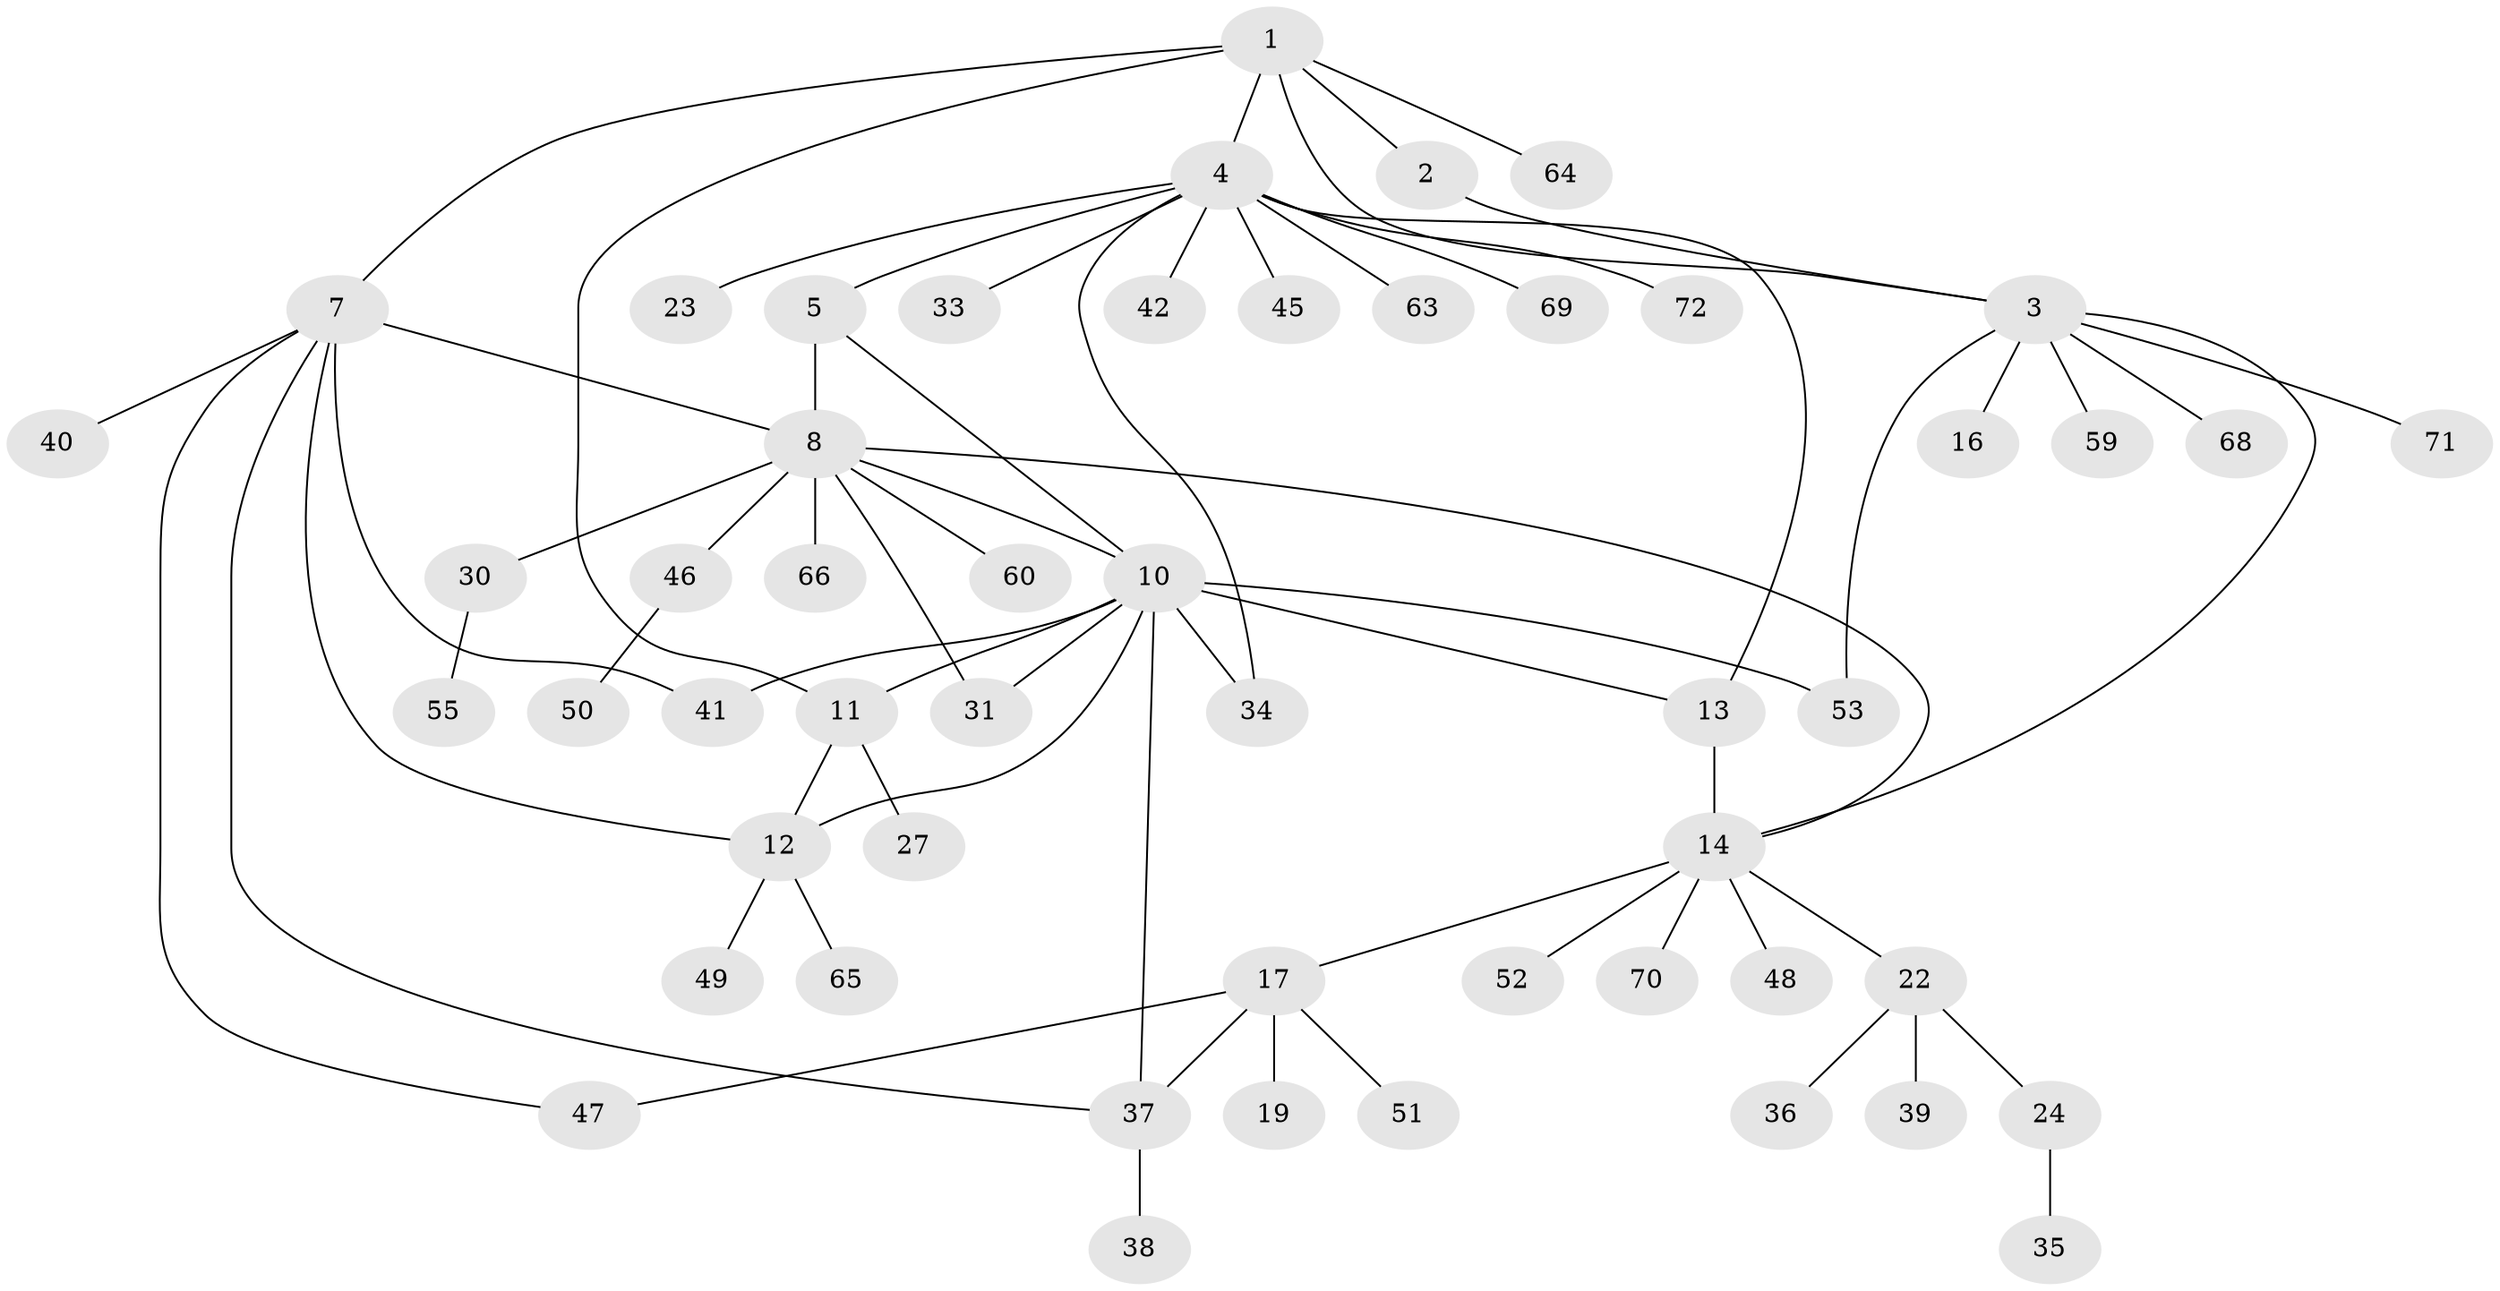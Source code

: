 // Generated by graph-tools (version 1.1) at 2025/52/02/27/25 19:52:21]
// undirected, 52 vertices, 67 edges
graph export_dot {
graph [start="1"]
  node [color=gray90,style=filled];
  1 [super="+32"];
  2;
  3 [super="+25"];
  4 [super="+6"];
  5 [super="+18"];
  7 [super="+9"];
  8 [super="+26"];
  10 [super="+62"];
  11 [super="+67"];
  12 [super="+20"];
  13 [super="+29"];
  14 [super="+15"];
  16;
  17 [super="+44"];
  19 [super="+21"];
  22 [super="+28"];
  23 [super="+56"];
  24 [super="+61"];
  27;
  30 [super="+43"];
  31;
  33;
  34;
  35 [super="+57"];
  36;
  37 [super="+54"];
  38;
  39;
  40;
  41;
  42;
  45;
  46 [super="+58"];
  47;
  48;
  49;
  50;
  51;
  52;
  53;
  55;
  59;
  60;
  63;
  64;
  65;
  66;
  68;
  69;
  70;
  71;
  72;
  1 -- 2;
  1 -- 3;
  1 -- 4;
  1 -- 7;
  1 -- 11;
  1 -- 64;
  2 -- 3;
  3 -- 14;
  3 -- 16;
  3 -- 53;
  3 -- 59;
  3 -- 68;
  3 -- 71;
  4 -- 5 [weight=2];
  4 -- 33;
  4 -- 34;
  4 -- 45;
  4 -- 63;
  4 -- 69;
  4 -- 72;
  4 -- 13 [weight=2];
  4 -- 23;
  4 -- 42;
  5 -- 8 [weight=2];
  5 -- 10;
  7 -- 8 [weight=2];
  7 -- 37;
  7 -- 41;
  7 -- 47;
  7 -- 12;
  7 -- 40;
  8 -- 10;
  8 -- 14;
  8 -- 30;
  8 -- 46;
  8 -- 60;
  8 -- 66;
  8 -- 31;
  10 -- 11;
  10 -- 12;
  10 -- 13;
  10 -- 31;
  10 -- 34;
  10 -- 37;
  10 -- 41;
  10 -- 53;
  11 -- 12;
  11 -- 27;
  12 -- 65;
  12 -- 49;
  13 -- 14 [weight=2];
  14 -- 22;
  14 -- 52;
  14 -- 48;
  14 -- 17;
  14 -- 70;
  17 -- 19;
  17 -- 47;
  17 -- 51;
  17 -- 37;
  22 -- 24;
  22 -- 36;
  22 -- 39;
  24 -- 35;
  30 -- 55;
  37 -- 38;
  46 -- 50;
}
